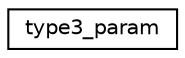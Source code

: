 digraph "Graphical Class Hierarchy"
{
 // LATEX_PDF_SIZE
  edge [fontname="Helvetica",fontsize="10",labelfontname="Helvetica",labelfontsize="10"];
  node [fontname="Helvetica",fontsize="10",shape=record];
  rankdir="LR";
  Node0 [label="type3_param",height=0.2,width=0.4,color="black", fillcolor="white", style="filled",URL="$structtype3__param.html",tooltip=" "];
}
